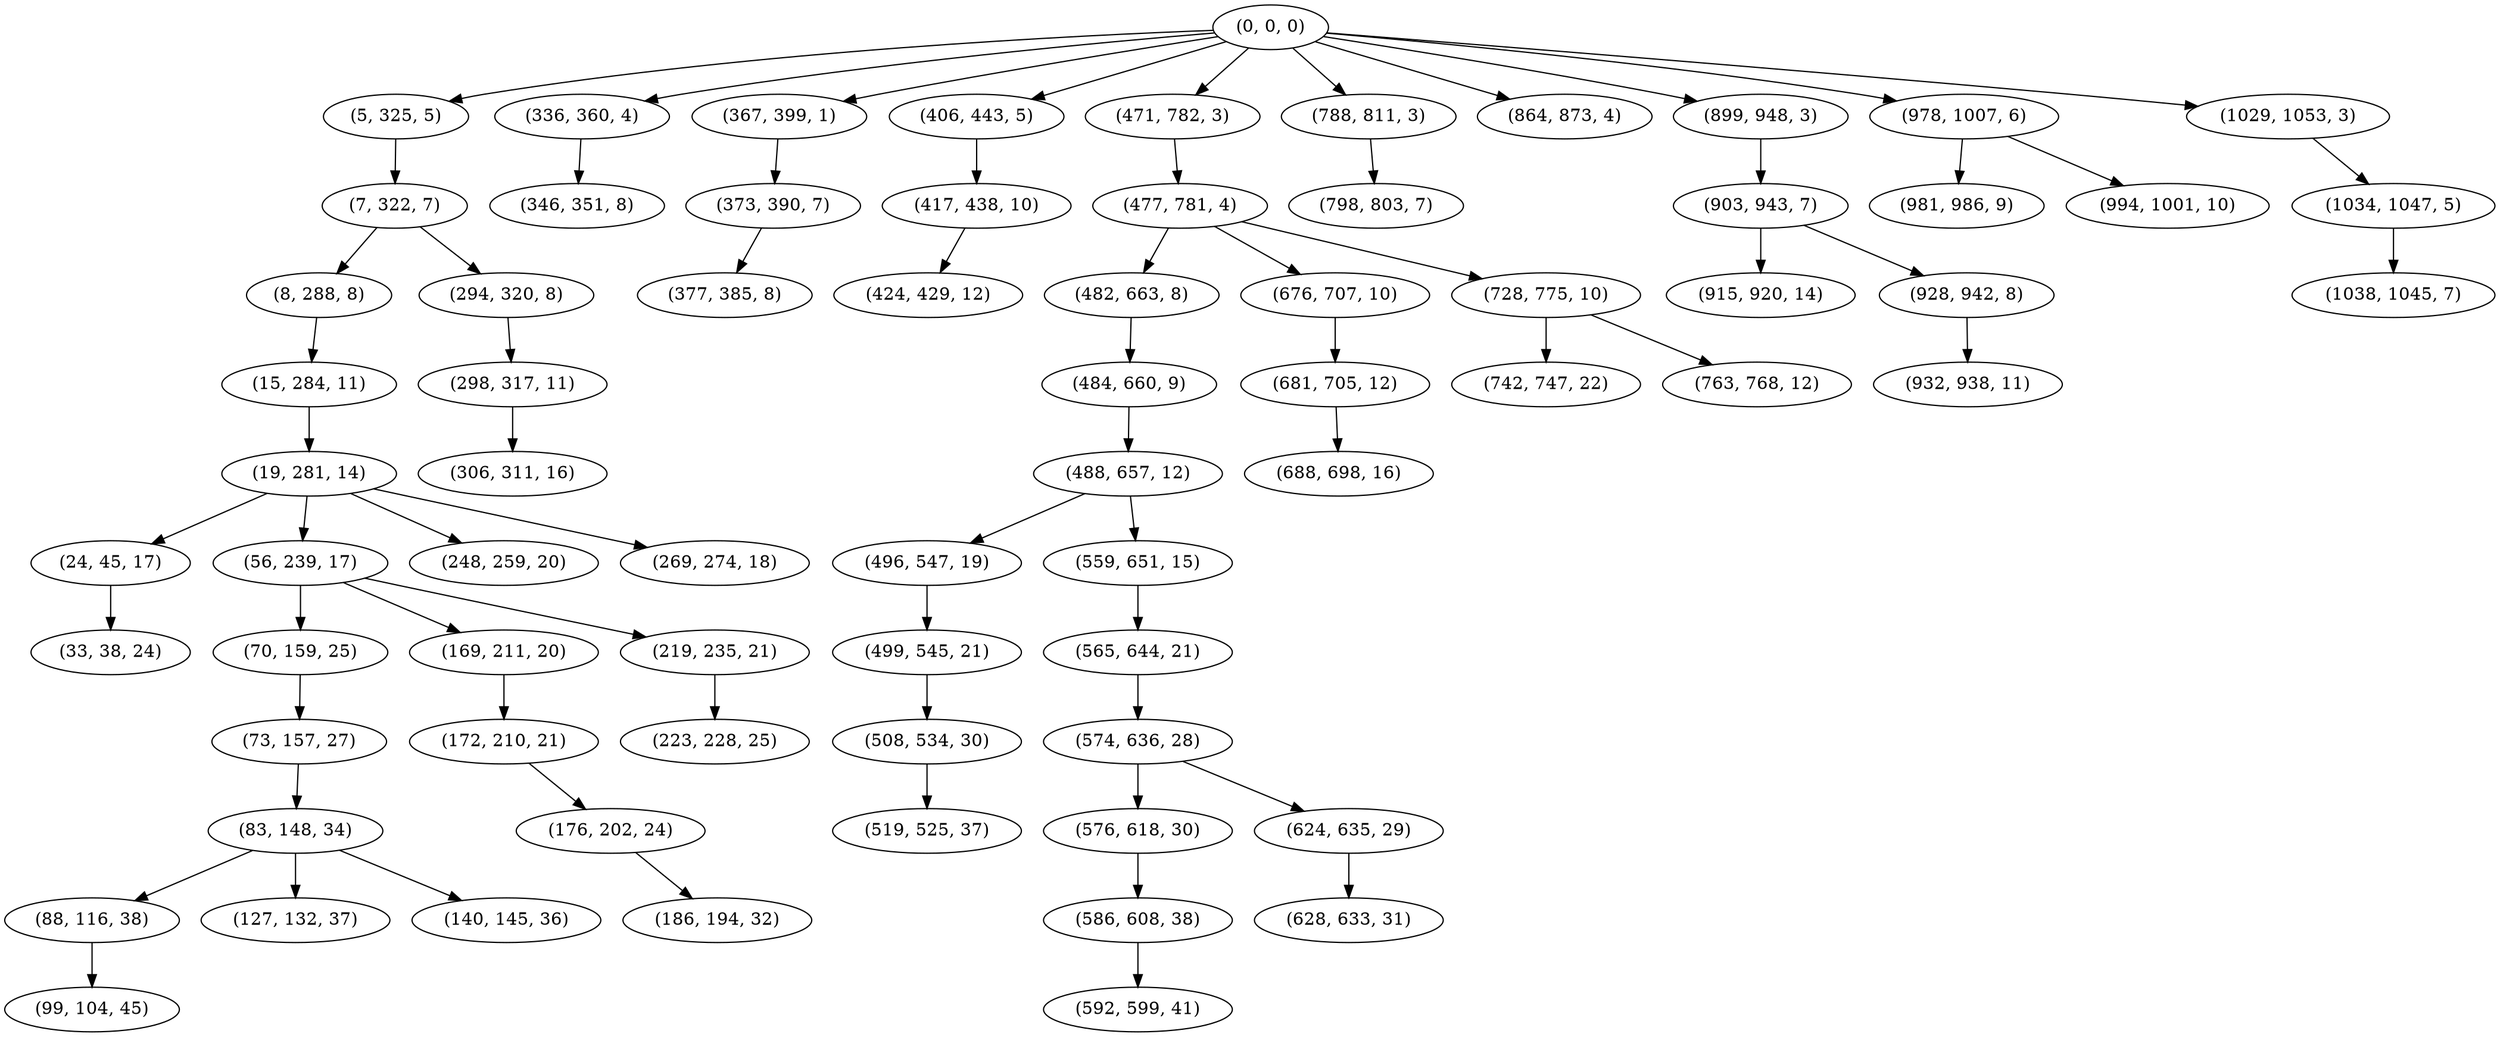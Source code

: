 digraph tree {
    "(0, 0, 0)";
    "(5, 325, 5)";
    "(7, 322, 7)";
    "(8, 288, 8)";
    "(15, 284, 11)";
    "(19, 281, 14)";
    "(24, 45, 17)";
    "(33, 38, 24)";
    "(56, 239, 17)";
    "(70, 159, 25)";
    "(73, 157, 27)";
    "(83, 148, 34)";
    "(88, 116, 38)";
    "(99, 104, 45)";
    "(127, 132, 37)";
    "(140, 145, 36)";
    "(169, 211, 20)";
    "(172, 210, 21)";
    "(176, 202, 24)";
    "(186, 194, 32)";
    "(219, 235, 21)";
    "(223, 228, 25)";
    "(248, 259, 20)";
    "(269, 274, 18)";
    "(294, 320, 8)";
    "(298, 317, 11)";
    "(306, 311, 16)";
    "(336, 360, 4)";
    "(346, 351, 8)";
    "(367, 399, 1)";
    "(373, 390, 7)";
    "(377, 385, 8)";
    "(406, 443, 5)";
    "(417, 438, 10)";
    "(424, 429, 12)";
    "(471, 782, 3)";
    "(477, 781, 4)";
    "(482, 663, 8)";
    "(484, 660, 9)";
    "(488, 657, 12)";
    "(496, 547, 19)";
    "(499, 545, 21)";
    "(508, 534, 30)";
    "(519, 525, 37)";
    "(559, 651, 15)";
    "(565, 644, 21)";
    "(574, 636, 28)";
    "(576, 618, 30)";
    "(586, 608, 38)";
    "(592, 599, 41)";
    "(624, 635, 29)";
    "(628, 633, 31)";
    "(676, 707, 10)";
    "(681, 705, 12)";
    "(688, 698, 16)";
    "(728, 775, 10)";
    "(742, 747, 22)";
    "(763, 768, 12)";
    "(788, 811, 3)";
    "(798, 803, 7)";
    "(864, 873, 4)";
    "(899, 948, 3)";
    "(903, 943, 7)";
    "(915, 920, 14)";
    "(928, 942, 8)";
    "(932, 938, 11)";
    "(978, 1007, 6)";
    "(981, 986, 9)";
    "(994, 1001, 10)";
    "(1029, 1053, 3)";
    "(1034, 1047, 5)";
    "(1038, 1045, 7)";
    "(0, 0, 0)" -> "(5, 325, 5)";
    "(0, 0, 0)" -> "(336, 360, 4)";
    "(0, 0, 0)" -> "(367, 399, 1)";
    "(0, 0, 0)" -> "(406, 443, 5)";
    "(0, 0, 0)" -> "(471, 782, 3)";
    "(0, 0, 0)" -> "(788, 811, 3)";
    "(0, 0, 0)" -> "(864, 873, 4)";
    "(0, 0, 0)" -> "(899, 948, 3)";
    "(0, 0, 0)" -> "(978, 1007, 6)";
    "(0, 0, 0)" -> "(1029, 1053, 3)";
    "(5, 325, 5)" -> "(7, 322, 7)";
    "(7, 322, 7)" -> "(8, 288, 8)";
    "(7, 322, 7)" -> "(294, 320, 8)";
    "(8, 288, 8)" -> "(15, 284, 11)";
    "(15, 284, 11)" -> "(19, 281, 14)";
    "(19, 281, 14)" -> "(24, 45, 17)";
    "(19, 281, 14)" -> "(56, 239, 17)";
    "(19, 281, 14)" -> "(248, 259, 20)";
    "(19, 281, 14)" -> "(269, 274, 18)";
    "(24, 45, 17)" -> "(33, 38, 24)";
    "(56, 239, 17)" -> "(70, 159, 25)";
    "(56, 239, 17)" -> "(169, 211, 20)";
    "(56, 239, 17)" -> "(219, 235, 21)";
    "(70, 159, 25)" -> "(73, 157, 27)";
    "(73, 157, 27)" -> "(83, 148, 34)";
    "(83, 148, 34)" -> "(88, 116, 38)";
    "(83, 148, 34)" -> "(127, 132, 37)";
    "(83, 148, 34)" -> "(140, 145, 36)";
    "(88, 116, 38)" -> "(99, 104, 45)";
    "(169, 211, 20)" -> "(172, 210, 21)";
    "(172, 210, 21)" -> "(176, 202, 24)";
    "(176, 202, 24)" -> "(186, 194, 32)";
    "(219, 235, 21)" -> "(223, 228, 25)";
    "(294, 320, 8)" -> "(298, 317, 11)";
    "(298, 317, 11)" -> "(306, 311, 16)";
    "(336, 360, 4)" -> "(346, 351, 8)";
    "(367, 399, 1)" -> "(373, 390, 7)";
    "(373, 390, 7)" -> "(377, 385, 8)";
    "(406, 443, 5)" -> "(417, 438, 10)";
    "(417, 438, 10)" -> "(424, 429, 12)";
    "(471, 782, 3)" -> "(477, 781, 4)";
    "(477, 781, 4)" -> "(482, 663, 8)";
    "(477, 781, 4)" -> "(676, 707, 10)";
    "(477, 781, 4)" -> "(728, 775, 10)";
    "(482, 663, 8)" -> "(484, 660, 9)";
    "(484, 660, 9)" -> "(488, 657, 12)";
    "(488, 657, 12)" -> "(496, 547, 19)";
    "(488, 657, 12)" -> "(559, 651, 15)";
    "(496, 547, 19)" -> "(499, 545, 21)";
    "(499, 545, 21)" -> "(508, 534, 30)";
    "(508, 534, 30)" -> "(519, 525, 37)";
    "(559, 651, 15)" -> "(565, 644, 21)";
    "(565, 644, 21)" -> "(574, 636, 28)";
    "(574, 636, 28)" -> "(576, 618, 30)";
    "(574, 636, 28)" -> "(624, 635, 29)";
    "(576, 618, 30)" -> "(586, 608, 38)";
    "(586, 608, 38)" -> "(592, 599, 41)";
    "(624, 635, 29)" -> "(628, 633, 31)";
    "(676, 707, 10)" -> "(681, 705, 12)";
    "(681, 705, 12)" -> "(688, 698, 16)";
    "(728, 775, 10)" -> "(742, 747, 22)";
    "(728, 775, 10)" -> "(763, 768, 12)";
    "(788, 811, 3)" -> "(798, 803, 7)";
    "(899, 948, 3)" -> "(903, 943, 7)";
    "(903, 943, 7)" -> "(915, 920, 14)";
    "(903, 943, 7)" -> "(928, 942, 8)";
    "(928, 942, 8)" -> "(932, 938, 11)";
    "(978, 1007, 6)" -> "(981, 986, 9)";
    "(978, 1007, 6)" -> "(994, 1001, 10)";
    "(1029, 1053, 3)" -> "(1034, 1047, 5)";
    "(1034, 1047, 5)" -> "(1038, 1045, 7)";
}
